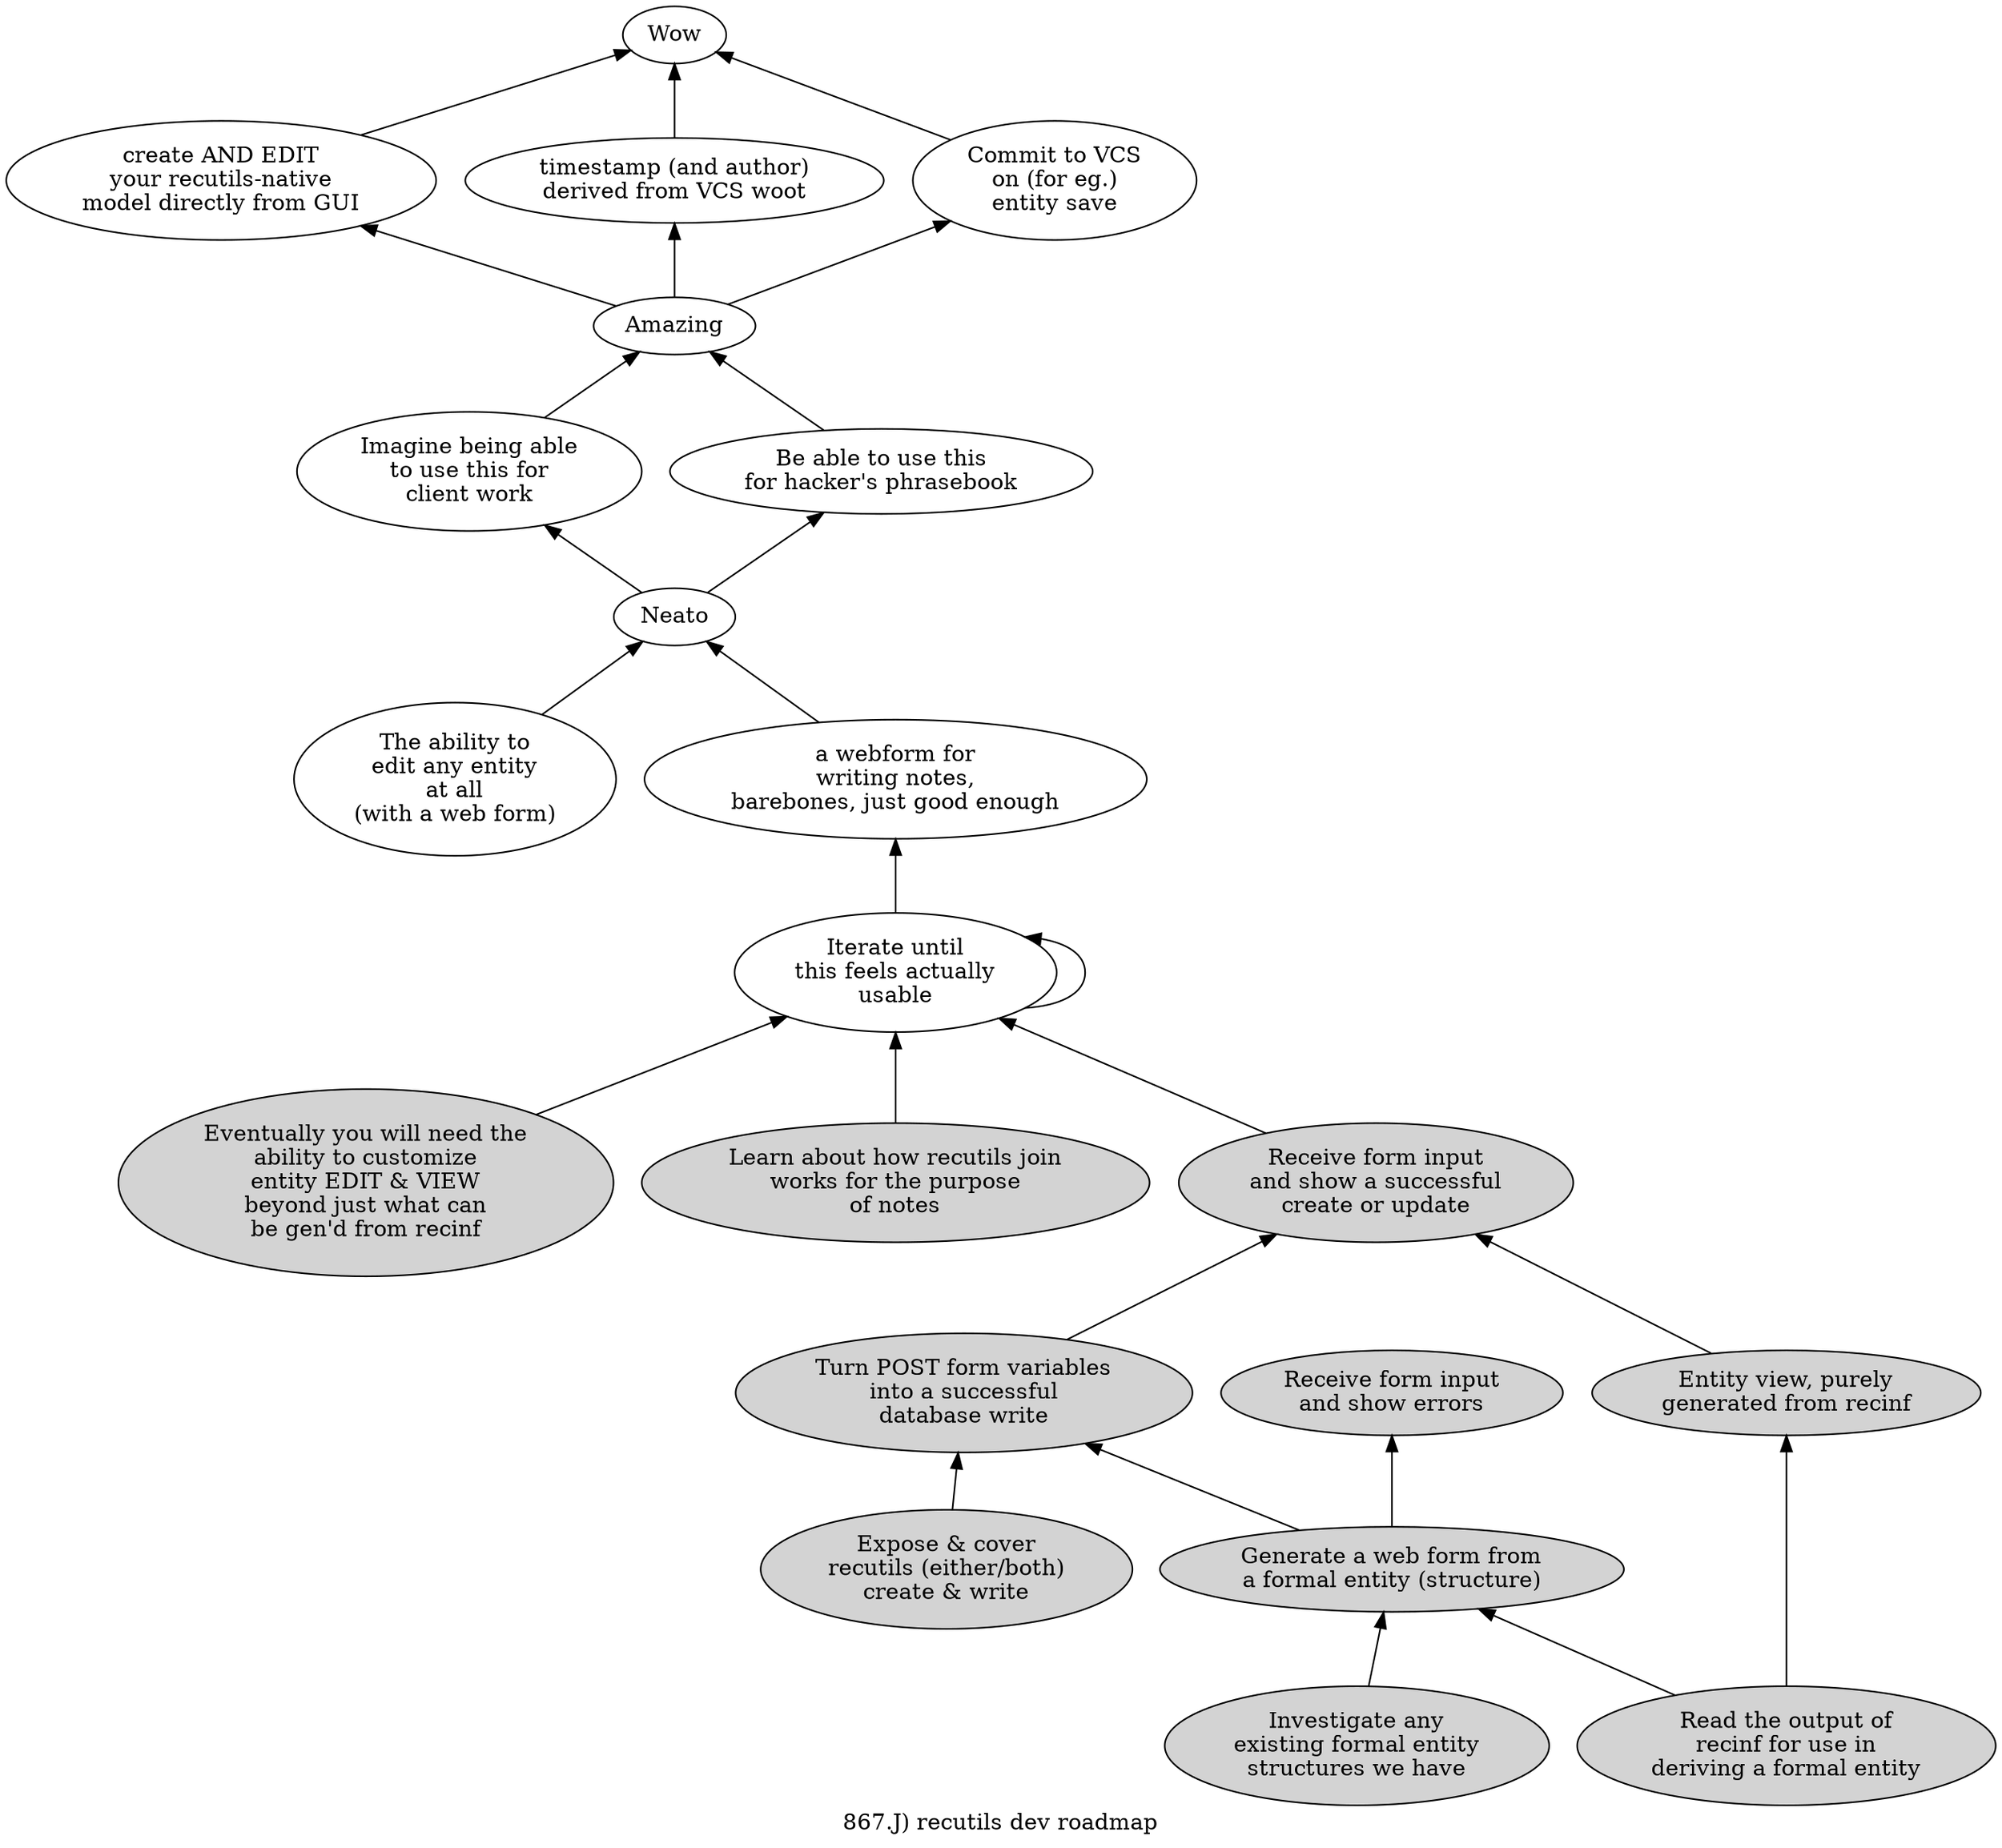 digraph g {
label="867.J) recutils dev roadmap"
rankdir=BT  /* Make the thing everything points to be at the top */
DONE0200[label="Wow"]
MODELLER->DONE0200
VCS->DONE0200
VCSWRITE->DONE0200
DONE0100[label="Amazing"]
CW->DONE0100
HPB->DONE0100
CW[label="Imagine being able\nto use this for\nclient work"]
DONE0050->CW
HPB[label="Be able to use this\nfor hacker's phrasebook"]
DONE0050->HPB
DONE0050[label="Neato"]
EAEAA->DONE0050
JOINNOTES->DONE0050
ITERUSE[label="Iterate until\nthis feels actually\nusable"]
CUSTOM->ITERUSE
ITERUSE->ITERUSE
JOIN->ITERUSE
RFIOK->ITERUSE
EAEAA[label="The ability to\nedit any entity\nat all\n(with a web form)"]
CREATEOK[label="Turn POST form variables\ninto a successful\ndatabase write" style=filled]
EXPOSEW->CREATEOK
GWFFFE->CREATEOK
EXPOSEW[label="Expose & cover\nrecutils (either/both)\ncreate & write" style=filled]
GWFFFE[label="Generate a web form from\na formal entity (structure)" style=filled]
EFORM->GWFFFE
RRI->GWFFFE
RFISE[label="Receive form input\nand show errors" style=filled]
GWFFFE->RFISE
RFIOK[label="Receive form input\nand show a successful\ncreate or update" style=filled]
CREATEOK->RFIOK
VIEW->RFIOK
RRI[label="Read the output of\nrecinf for use in\nderiving a formal entity" style=filled]
JOINNOTES[label="a webform for\nwriting notes,\nbarebones, just good enough"]
ITERUSE->JOINNOTES
JOIN[label="Learn about how recutils join\nworks for the purpose\nof notes" style=filled]
VCS[label="timestamp (and author)\nderived from VCS woot"]
DONE0100->VCS
VCSWRITE[label="Commit to VCS\non (for eg.)\nentity save"]
DONE0100->VCSWRITE
CUSTOM[label="Eventually you will need the\nability to customize
entity EDIT & VIEW\nbeyond just what can\nbe gen'd from recinf" style=filled]
VIEW[label="Entity view, purely\ngenerated from recinf" style=filled]
RRI->VIEW
MODELLER[label="create AND EDIT\nyour recutils-native\nmodel directly from GUI"]
DONE0100->MODELLER
EFORM[label="Investigate any\nexisting formal entity\nstructures we have" style=filled]
}

/*
#history-C.1 Create a rough draft of dependencies from initial nodes
#born
*/
